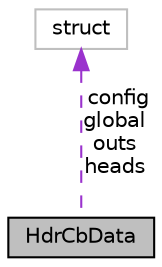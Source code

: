 digraph "HdrCbData"
{
  edge [fontname="Helvetica",fontsize="10",labelfontname="Helvetica",labelfontsize="10"];
  node [fontname="Helvetica",fontsize="10",shape=record];
  Node1 [label="HdrCbData",height=0.2,width=0.4,color="black", fillcolor="grey75", style="filled", fontcolor="black"];
  Node2 -> Node1 [dir="back",color="darkorchid3",fontsize="10",style="dashed",label=" config\nglobal\nouts\nheads" ,fontname="Helvetica"];
  Node2 [label="struct",height=0.2,width=0.4,color="grey75", fillcolor="white", style="filled"];
}
